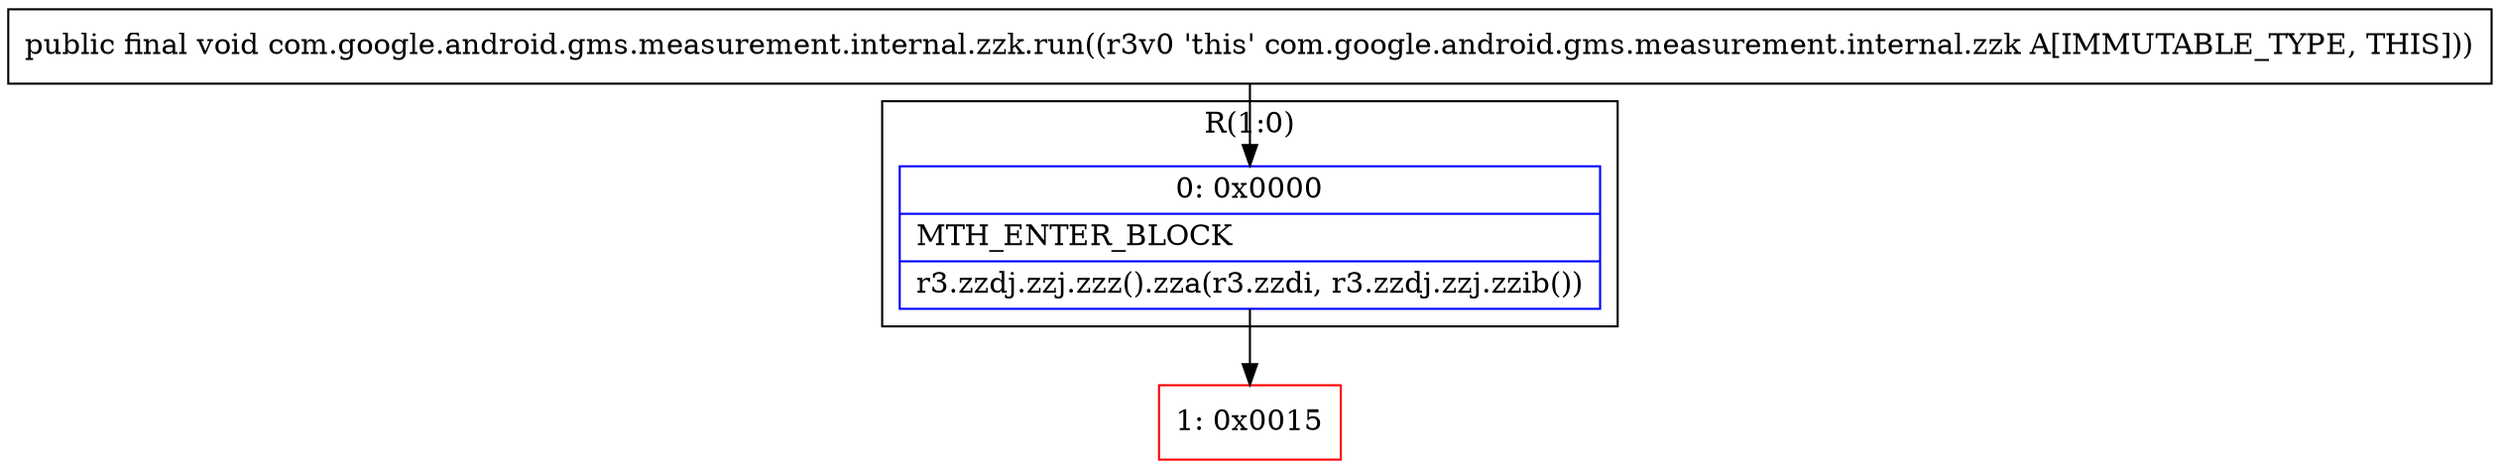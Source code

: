 digraph "CFG forcom.google.android.gms.measurement.internal.zzk.run()V" {
subgraph cluster_Region_1096954473 {
label = "R(1:0)";
node [shape=record,color=blue];
Node_0 [shape=record,label="{0\:\ 0x0000|MTH_ENTER_BLOCK\l|r3.zzdj.zzj.zzz().zza(r3.zzdi, r3.zzdj.zzj.zzib())\l}"];
}
Node_1 [shape=record,color=red,label="{1\:\ 0x0015}"];
MethodNode[shape=record,label="{public final void com.google.android.gms.measurement.internal.zzk.run((r3v0 'this' com.google.android.gms.measurement.internal.zzk A[IMMUTABLE_TYPE, THIS])) }"];
MethodNode -> Node_0;
Node_0 -> Node_1;
}

